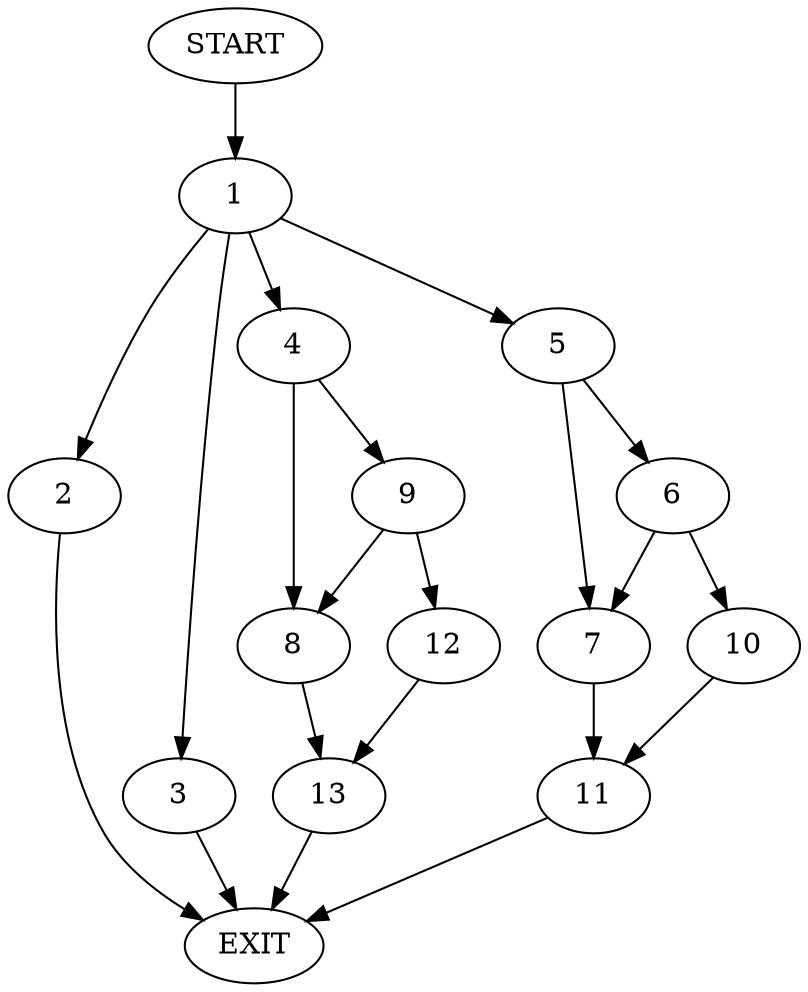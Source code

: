 digraph {
0 [label="START"]
14 [label="EXIT"]
0 -> 1
1 -> 2
1 -> 3
1 -> 4
1 -> 5
2 -> 14
5 -> 6
5 -> 7
3 -> 14
4 -> 8
4 -> 9
6 -> 10
6 -> 7
7 -> 11
10 -> 11
11 -> 14
9 -> 8
9 -> 12
8 -> 13
12 -> 13
13 -> 14
}
